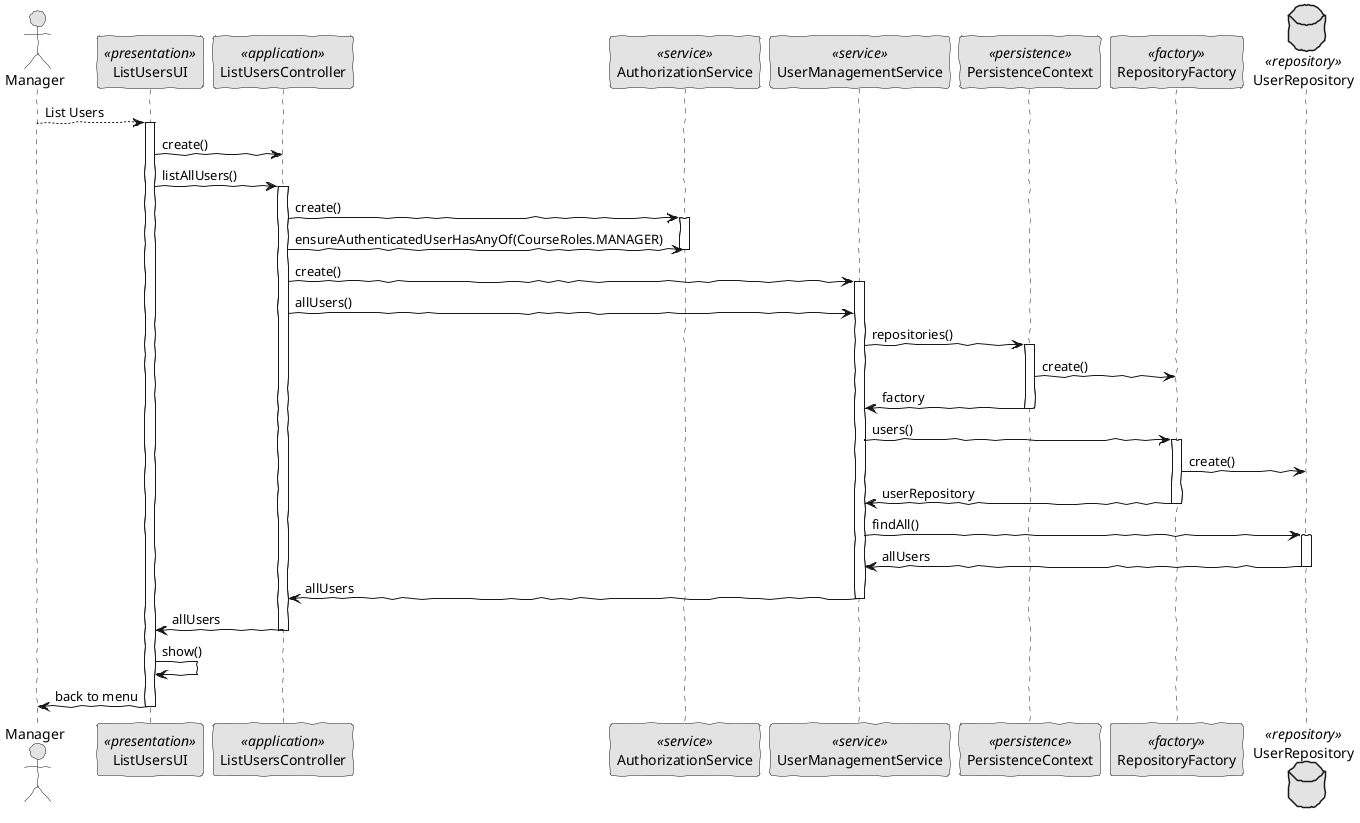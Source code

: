 @startuml
'http://plantuml.com/skinparam.html
skinparam handwritten true
skinparam monochrome true
skinparam packageStyle rect
skinparam defaultFontName FG Virgil
skinparam shadowing false

actor Manager as Actor
participant ListUsersUI as UI <<presentation>>
participant ListUsersController as Controller <<application>>
participant AuthorizationService as AuthzService <<service>>
participant UserManagementService as Service <<service>>
participant PersistenceContext as Persistence <<persistence>>
participant RepositoryFactory as Factory <<factory>>
database UserRepository as Repository <<repository>>


Actor --> UI: List Users
activate UI
    UI -> Controller: create()

    UI -> Controller: listAllUsers()
    activate Controller

    Controller -> AuthzService: create()
    activate AuthzService
    Controller -> AuthzService: ensureAuthenticatedUserHasAnyOf(CourseRoles.MANAGER)
    deactivate AuthzService

    Controller -> Service: create()
    activate Service
    Controller -> Service: allUsers()


        Service -> Persistence: repositories()
        activate Persistence
        Persistence -> Factory: create()
        Persistence -> Service: factory
        deactivate Persistence

        Service -> Factory: users()
        activate Factory
        Factory -> Repository: create()
        Factory -> Service: userRepository
        deactivate Factory

        Service -> Repository: findAll()
        activate Repository
        Repository -> Service: allUsers
        deactivate Repository

        Service -> Controller: allUsers
        deactivate Service
        Controller -> UI: allUsers
        deactivate Controller

        UI -> UI: show()
        UI -> Actor: back to menu

deactivate UI
@enduml